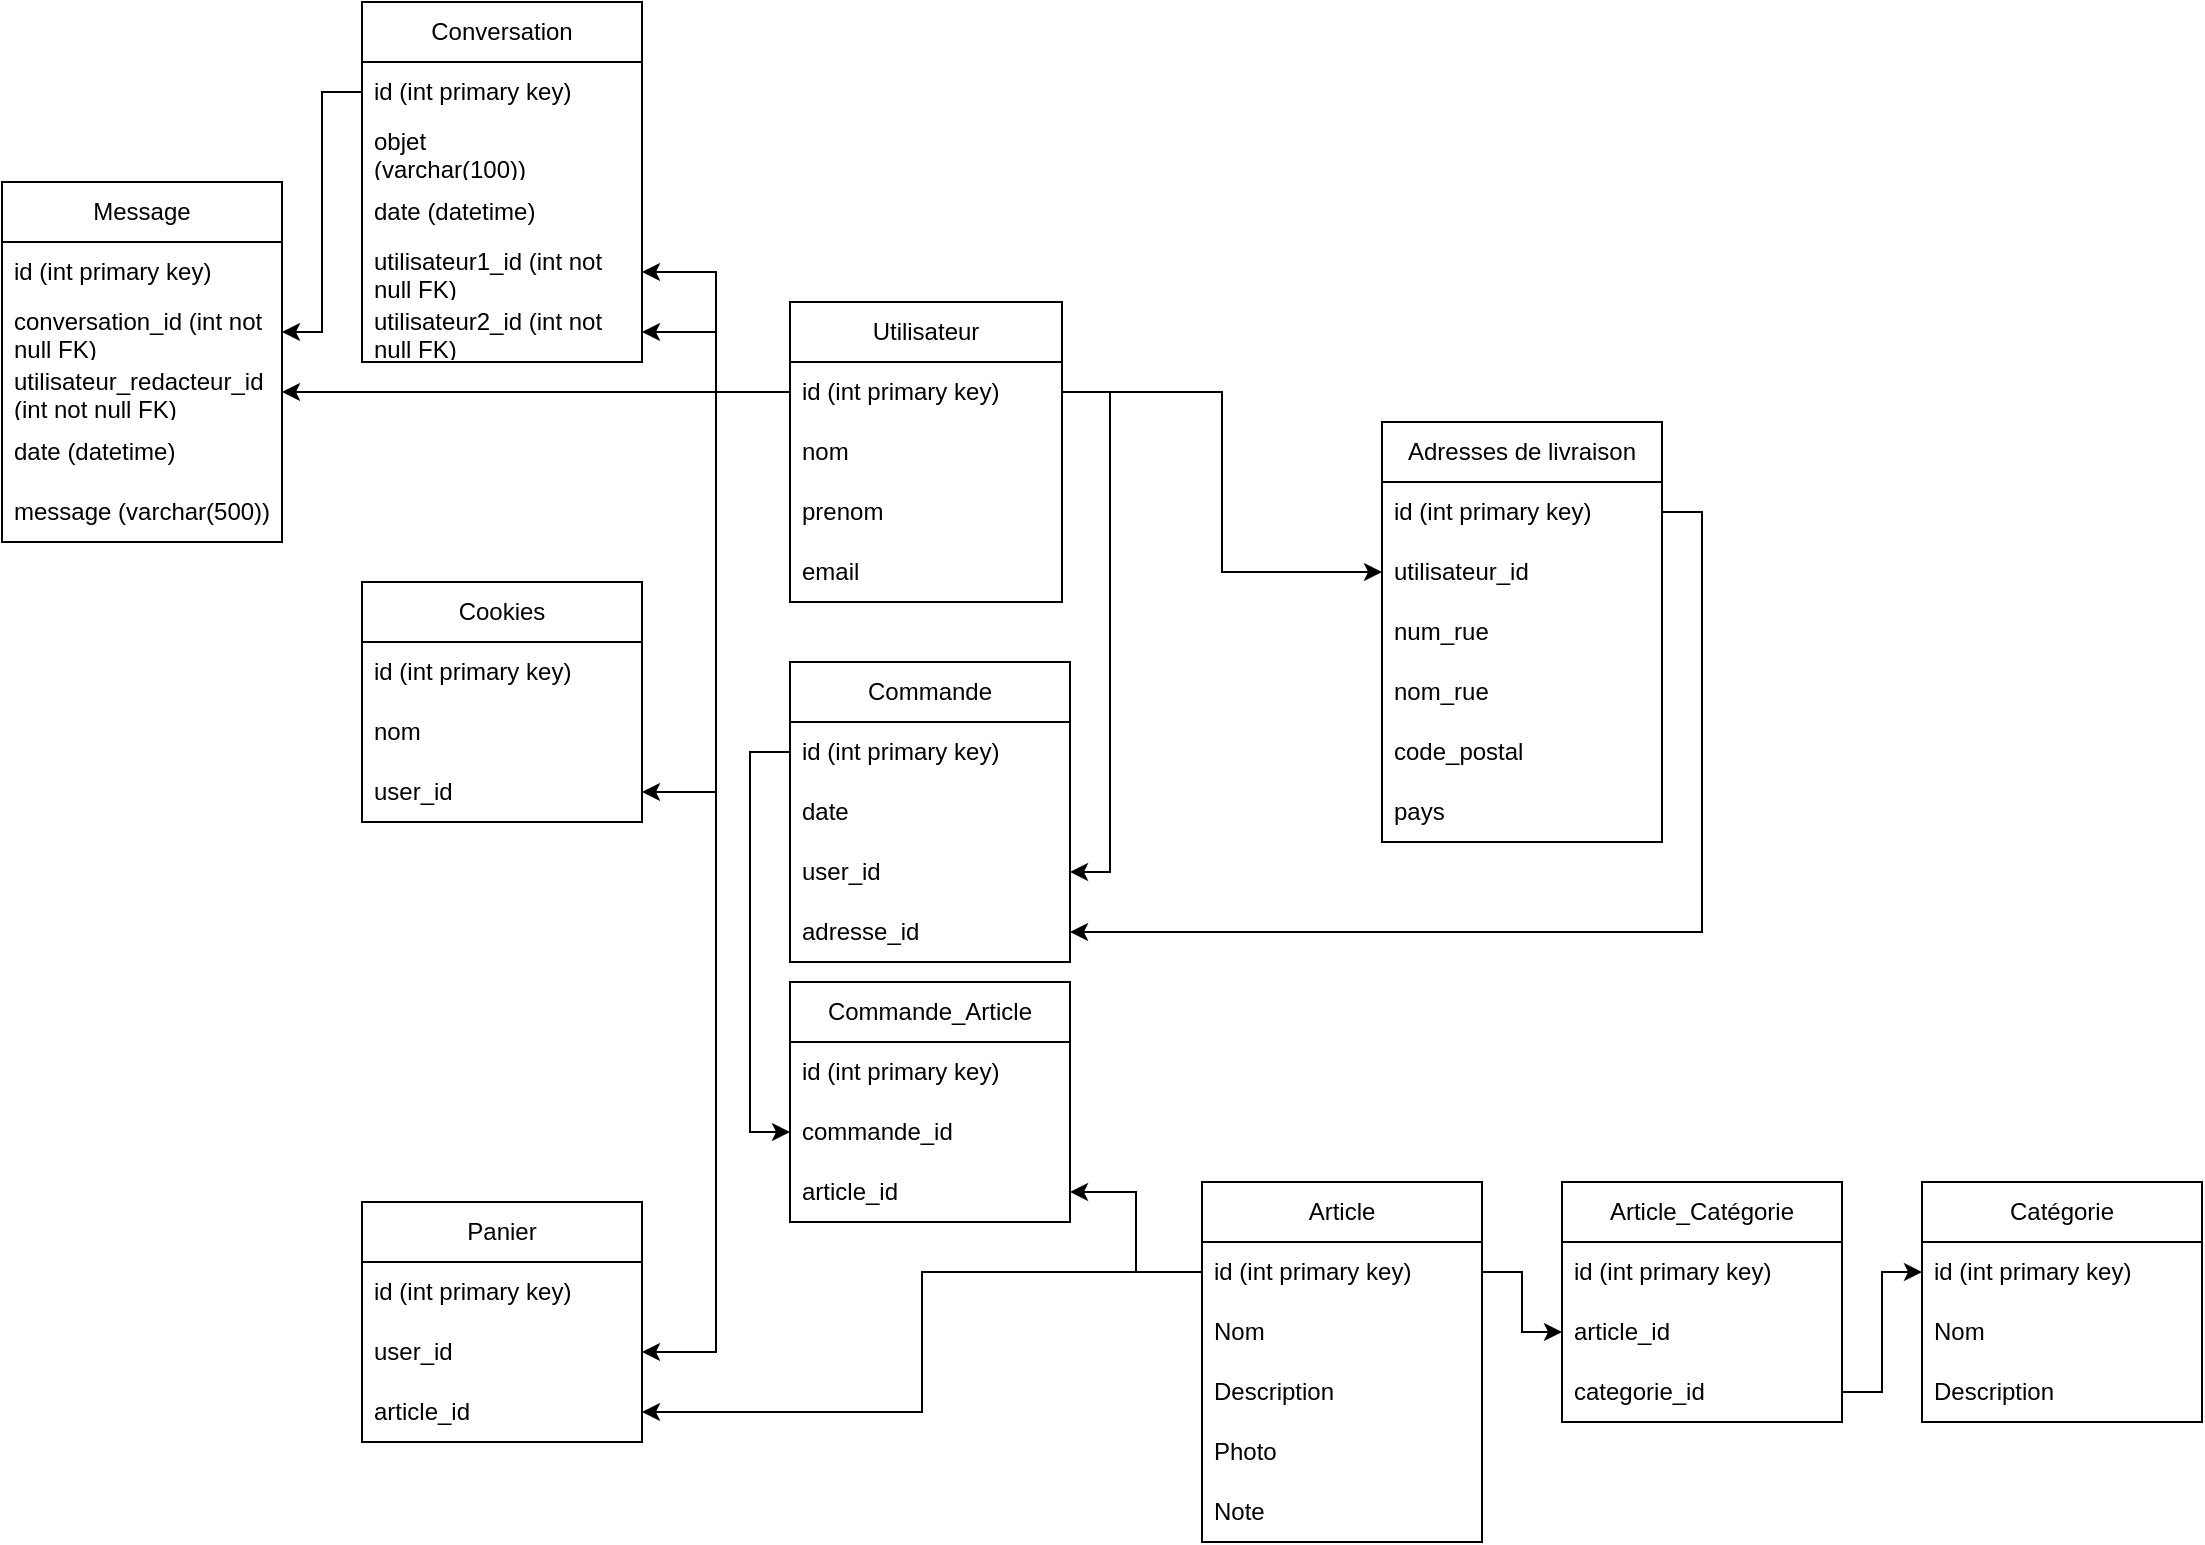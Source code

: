 <mxfile version="22.0.2" type="github">
  <diagram name="Page-1" id="z565XoOsRGs23N-wSNXA">
    <mxGraphModel dx="1290" dy="1735" grid="1" gridSize="10" guides="1" tooltips="1" connect="1" arrows="1" fold="1" page="1" pageScale="1" pageWidth="827" pageHeight="1169" math="0" shadow="0">
      <root>
        <mxCell id="0" />
        <mxCell id="1" parent="0" />
        <mxCell id="6xA1WhXbMG07ML_XO_Ch-1" value="Utilisateur" style="swimlane;fontStyle=0;childLayout=stackLayout;horizontal=1;startSize=30;horizontalStack=0;resizeParent=1;resizeParentMax=0;resizeLast=0;collapsible=1;marginBottom=0;whiteSpace=wrap;html=1;" parent="1" vertex="1">
          <mxGeometry x="414" y="10" width="136" height="150" as="geometry" />
        </mxCell>
        <mxCell id="6xA1WhXbMG07ML_XO_Ch-2" value="id (int primary key)" style="text;strokeColor=none;fillColor=none;align=left;verticalAlign=middle;spacingLeft=4;spacingRight=4;overflow=hidden;points=[[0,0.5],[1,0.5]];portConstraint=eastwest;rotatable=0;whiteSpace=wrap;html=1;" parent="6xA1WhXbMG07ML_XO_Ch-1" vertex="1">
          <mxGeometry y="30" width="136" height="30" as="geometry" />
        </mxCell>
        <mxCell id="6xA1WhXbMG07ML_XO_Ch-3" value="nom" style="text;strokeColor=none;fillColor=none;align=left;verticalAlign=middle;spacingLeft=4;spacingRight=4;overflow=hidden;points=[[0,0.5],[1,0.5]];portConstraint=eastwest;rotatable=0;whiteSpace=wrap;html=1;" parent="6xA1WhXbMG07ML_XO_Ch-1" vertex="1">
          <mxGeometry y="60" width="136" height="30" as="geometry" />
        </mxCell>
        <mxCell id="6xA1WhXbMG07ML_XO_Ch-4" value="prenom" style="text;strokeColor=none;fillColor=none;align=left;verticalAlign=middle;spacingLeft=4;spacingRight=4;overflow=hidden;points=[[0,0.5],[1,0.5]];portConstraint=eastwest;rotatable=0;whiteSpace=wrap;html=1;" parent="6xA1WhXbMG07ML_XO_Ch-1" vertex="1">
          <mxGeometry y="90" width="136" height="30" as="geometry" />
        </mxCell>
        <mxCell id="ezZKaqotPAbXYqLlbDX--8" value="email" style="text;strokeColor=none;fillColor=none;align=left;verticalAlign=middle;spacingLeft=4;spacingRight=4;overflow=hidden;points=[[0,0.5],[1,0.5]];portConstraint=eastwest;rotatable=0;whiteSpace=wrap;html=1;" vertex="1" parent="6xA1WhXbMG07ML_XO_Ch-1">
          <mxGeometry y="120" width="136" height="30" as="geometry" />
        </mxCell>
        <mxCell id="6xA1WhXbMG07ML_XO_Ch-5" value="Article" style="swimlane;fontStyle=0;childLayout=stackLayout;horizontal=1;startSize=30;horizontalStack=0;resizeParent=1;resizeParentMax=0;resizeLast=0;collapsible=1;marginBottom=0;whiteSpace=wrap;html=1;" parent="1" vertex="1">
          <mxGeometry x="620" y="450" width="140" height="180" as="geometry" />
        </mxCell>
        <mxCell id="6xA1WhXbMG07ML_XO_Ch-6" value="id (int primary key)" style="text;strokeColor=none;fillColor=none;align=left;verticalAlign=middle;spacingLeft=4;spacingRight=4;overflow=hidden;points=[[0,0.5],[1,0.5]];portConstraint=eastwest;rotatable=0;whiteSpace=wrap;html=1;" parent="6xA1WhXbMG07ML_XO_Ch-5" vertex="1">
          <mxGeometry y="30" width="140" height="30" as="geometry" />
        </mxCell>
        <mxCell id="6xA1WhXbMG07ML_XO_Ch-7" value="Nom" style="text;strokeColor=none;fillColor=none;align=left;verticalAlign=middle;spacingLeft=4;spacingRight=4;overflow=hidden;points=[[0,0.5],[1,0.5]];portConstraint=eastwest;rotatable=0;whiteSpace=wrap;html=1;" parent="6xA1WhXbMG07ML_XO_Ch-5" vertex="1">
          <mxGeometry y="60" width="140" height="30" as="geometry" />
        </mxCell>
        <mxCell id="6xA1WhXbMG07ML_XO_Ch-8" value="Description" style="text;strokeColor=none;fillColor=none;align=left;verticalAlign=middle;spacingLeft=4;spacingRight=4;overflow=hidden;points=[[0,0.5],[1,0.5]];portConstraint=eastwest;rotatable=0;whiteSpace=wrap;html=1;" parent="6xA1WhXbMG07ML_XO_Ch-5" vertex="1">
          <mxGeometry y="90" width="140" height="30" as="geometry" />
        </mxCell>
        <mxCell id="TzPLU_RaevZrli4helZG-12" value="Photo" style="text;strokeColor=none;fillColor=none;align=left;verticalAlign=middle;spacingLeft=4;spacingRight=4;overflow=hidden;points=[[0,0.5],[1,0.5]];portConstraint=eastwest;rotatable=0;whiteSpace=wrap;html=1;" parent="6xA1WhXbMG07ML_XO_Ch-5" vertex="1">
          <mxGeometry y="120" width="140" height="30" as="geometry" />
        </mxCell>
        <mxCell id="TzPLU_RaevZrli4helZG-13" value="Note" style="text;strokeColor=none;fillColor=none;align=left;verticalAlign=middle;spacingLeft=4;spacingRight=4;overflow=hidden;points=[[0,0.5],[1,0.5]];portConstraint=eastwest;rotatable=0;whiteSpace=wrap;html=1;" parent="6xA1WhXbMG07ML_XO_Ch-5" vertex="1">
          <mxGeometry y="150" width="140" height="30" as="geometry" />
        </mxCell>
        <mxCell id="6xA1WhXbMG07ML_XO_Ch-17" value="Commande" style="swimlane;fontStyle=0;childLayout=stackLayout;horizontal=1;startSize=30;horizontalStack=0;resizeParent=1;resizeParentMax=0;resizeLast=0;collapsible=1;marginBottom=0;whiteSpace=wrap;html=1;" parent="1" vertex="1">
          <mxGeometry x="414" y="190" width="140" height="150" as="geometry" />
        </mxCell>
        <mxCell id="6xA1WhXbMG07ML_XO_Ch-18" value="id (int primary key)" style="text;strokeColor=none;fillColor=none;align=left;verticalAlign=middle;spacingLeft=4;spacingRight=4;overflow=hidden;points=[[0,0.5],[1,0.5]];portConstraint=eastwest;rotatable=0;whiteSpace=wrap;html=1;" parent="6xA1WhXbMG07ML_XO_Ch-17" vertex="1">
          <mxGeometry y="30" width="140" height="30" as="geometry" />
        </mxCell>
        <mxCell id="ezZKaqotPAbXYqLlbDX--18" value="date" style="text;strokeColor=none;fillColor=none;align=left;verticalAlign=middle;spacingLeft=4;spacingRight=4;overflow=hidden;points=[[0,0.5],[1,0.5]];portConstraint=eastwest;rotatable=0;whiteSpace=wrap;html=1;" vertex="1" parent="6xA1WhXbMG07ML_XO_Ch-17">
          <mxGeometry y="60" width="140" height="30" as="geometry" />
        </mxCell>
        <mxCell id="ezZKaqotPAbXYqLlbDX--19" value="user_id" style="text;strokeColor=none;fillColor=none;align=left;verticalAlign=middle;spacingLeft=4;spacingRight=4;overflow=hidden;points=[[0,0.5],[1,0.5]];portConstraint=eastwest;rotatable=0;whiteSpace=wrap;html=1;" vertex="1" parent="6xA1WhXbMG07ML_XO_Ch-17">
          <mxGeometry y="90" width="140" height="30" as="geometry" />
        </mxCell>
        <mxCell id="ezZKaqotPAbXYqLlbDX--29" value="adresse_id&lt;br&gt;" style="text;strokeColor=none;fillColor=none;align=left;verticalAlign=middle;spacingLeft=4;spacingRight=4;overflow=hidden;points=[[0,0.5],[1,0.5]];portConstraint=eastwest;rotatable=0;whiteSpace=wrap;html=1;" vertex="1" parent="6xA1WhXbMG07ML_XO_Ch-17">
          <mxGeometry y="120" width="140" height="30" as="geometry" />
        </mxCell>
        <mxCell id="6xA1WhXbMG07ML_XO_Ch-21" value="Catégorie" style="swimlane;fontStyle=0;childLayout=stackLayout;horizontal=1;startSize=30;horizontalStack=0;resizeParent=1;resizeParentMax=0;resizeLast=0;collapsible=1;marginBottom=0;whiteSpace=wrap;html=1;" parent="1" vertex="1">
          <mxGeometry x="980" y="450" width="140" height="120" as="geometry" />
        </mxCell>
        <mxCell id="6xA1WhXbMG07ML_XO_Ch-22" value="id (int primary key)" style="text;strokeColor=none;fillColor=none;align=left;verticalAlign=middle;spacingLeft=4;spacingRight=4;overflow=hidden;points=[[0,0.5],[1,0.5]];portConstraint=eastwest;rotatable=0;whiteSpace=wrap;html=1;" parent="6xA1WhXbMG07ML_XO_Ch-21" vertex="1">
          <mxGeometry y="30" width="140" height="30" as="geometry" />
        </mxCell>
        <mxCell id="6xA1WhXbMG07ML_XO_Ch-23" value="Nom" style="text;strokeColor=none;fillColor=none;align=left;verticalAlign=middle;spacingLeft=4;spacingRight=4;overflow=hidden;points=[[0,0.5],[1,0.5]];portConstraint=eastwest;rotatable=0;whiteSpace=wrap;html=1;" parent="6xA1WhXbMG07ML_XO_Ch-21" vertex="1">
          <mxGeometry y="60" width="140" height="30" as="geometry" />
        </mxCell>
        <mxCell id="6xA1WhXbMG07ML_XO_Ch-24" value="Description" style="text;strokeColor=none;fillColor=none;align=left;verticalAlign=middle;spacingLeft=4;spacingRight=4;overflow=hidden;points=[[0,0.5],[1,0.5]];portConstraint=eastwest;rotatable=0;whiteSpace=wrap;html=1;" parent="6xA1WhXbMG07ML_XO_Ch-21" vertex="1">
          <mxGeometry y="90" width="140" height="30" as="geometry" />
        </mxCell>
        <mxCell id="6xA1WhXbMG07ML_XO_Ch-29" value="Message" style="swimlane;fontStyle=0;childLayout=stackLayout;horizontal=1;startSize=30;horizontalStack=0;resizeParent=1;resizeParentMax=0;resizeLast=0;collapsible=1;marginBottom=0;whiteSpace=wrap;html=1;" parent="1" vertex="1">
          <mxGeometry x="20" y="-50" width="140" height="180" as="geometry" />
        </mxCell>
        <mxCell id="6xA1WhXbMG07ML_XO_Ch-30" value="id (int primary key)" style="text;strokeColor=none;fillColor=none;align=left;verticalAlign=middle;spacingLeft=4;spacingRight=4;overflow=hidden;points=[[0,0.5],[1,0.5]];portConstraint=eastwest;rotatable=0;whiteSpace=wrap;html=1;" parent="6xA1WhXbMG07ML_XO_Ch-29" vertex="1">
          <mxGeometry y="30" width="140" height="30" as="geometry" />
        </mxCell>
        <mxCell id="ezZKaqotPAbXYqLlbDX--49" value="conversation_id (int not null FK)" style="text;strokeColor=none;fillColor=none;align=left;verticalAlign=middle;spacingLeft=4;spacingRight=4;overflow=hidden;points=[[0,0.5],[1,0.5]];portConstraint=eastwest;rotatable=0;whiteSpace=wrap;html=1;" vertex="1" parent="6xA1WhXbMG07ML_XO_Ch-29">
          <mxGeometry y="60" width="140" height="30" as="geometry" />
        </mxCell>
        <mxCell id="ezZKaqotPAbXYqLlbDX--55" value="utilisateur_redacteur_id (int not null FK)" style="text;strokeColor=none;fillColor=none;align=left;verticalAlign=middle;spacingLeft=4;spacingRight=4;overflow=hidden;points=[[0,0.5],[1,0.5]];portConstraint=eastwest;rotatable=0;whiteSpace=wrap;html=1;" vertex="1" parent="6xA1WhXbMG07ML_XO_Ch-29">
          <mxGeometry y="90" width="140" height="30" as="geometry" />
        </mxCell>
        <mxCell id="ezZKaqotPAbXYqLlbDX--48" value="date (datetime)" style="text;strokeColor=none;fillColor=none;align=left;verticalAlign=middle;spacingLeft=4;spacingRight=4;overflow=hidden;points=[[0,0.5],[1,0.5]];portConstraint=eastwest;rotatable=0;whiteSpace=wrap;html=1;" vertex="1" parent="6xA1WhXbMG07ML_XO_Ch-29">
          <mxGeometry y="120" width="140" height="30" as="geometry" />
        </mxCell>
        <mxCell id="6xA1WhXbMG07ML_XO_Ch-31" value="message (varchar(500))" style="text;strokeColor=none;fillColor=none;align=left;verticalAlign=middle;spacingLeft=4;spacingRight=4;overflow=hidden;points=[[0,0.5],[1,0.5]];portConstraint=eastwest;rotatable=0;whiteSpace=wrap;html=1;" parent="6xA1WhXbMG07ML_XO_Ch-29" vertex="1">
          <mxGeometry y="150" width="140" height="30" as="geometry" />
        </mxCell>
        <mxCell id="6xA1WhXbMG07ML_XO_Ch-33" value="Adresses de livraison" style="swimlane;fontStyle=0;childLayout=stackLayout;horizontal=1;startSize=30;horizontalStack=0;resizeParent=1;resizeParentMax=0;resizeLast=0;collapsible=1;marginBottom=0;whiteSpace=wrap;html=1;" parent="1" vertex="1">
          <mxGeometry x="710" y="70" width="140" height="210" as="geometry" />
        </mxCell>
        <mxCell id="6xA1WhXbMG07ML_XO_Ch-34" value="id (int primary key)" style="text;strokeColor=none;fillColor=none;align=left;verticalAlign=middle;spacingLeft=4;spacingRight=4;overflow=hidden;points=[[0,0.5],[1,0.5]];portConstraint=eastwest;rotatable=0;whiteSpace=wrap;html=1;" parent="6xA1WhXbMG07ML_XO_Ch-33" vertex="1">
          <mxGeometry y="30" width="140" height="30" as="geometry" />
        </mxCell>
        <mxCell id="6xA1WhXbMG07ML_XO_Ch-35" value="utilisateur_id" style="text;strokeColor=none;fillColor=none;align=left;verticalAlign=middle;spacingLeft=4;spacingRight=4;overflow=hidden;points=[[0,0.5],[1,0.5]];portConstraint=eastwest;rotatable=0;whiteSpace=wrap;html=1;" parent="6xA1WhXbMG07ML_XO_Ch-33" vertex="1">
          <mxGeometry y="60" width="140" height="30" as="geometry" />
        </mxCell>
        <mxCell id="6xA1WhXbMG07ML_XO_Ch-36" value="num_rue" style="text;strokeColor=none;fillColor=none;align=left;verticalAlign=middle;spacingLeft=4;spacingRight=4;overflow=hidden;points=[[0,0.5],[1,0.5]];portConstraint=eastwest;rotatable=0;whiteSpace=wrap;html=1;" parent="6xA1WhXbMG07ML_XO_Ch-33" vertex="1">
          <mxGeometry y="90" width="140" height="30" as="geometry" />
        </mxCell>
        <mxCell id="ezZKaqotPAbXYqLlbDX--30" value="nom_rue" style="text;strokeColor=none;fillColor=none;align=left;verticalAlign=middle;spacingLeft=4;spacingRight=4;overflow=hidden;points=[[0,0.5],[1,0.5]];portConstraint=eastwest;rotatable=0;whiteSpace=wrap;html=1;" vertex="1" parent="6xA1WhXbMG07ML_XO_Ch-33">
          <mxGeometry y="120" width="140" height="30" as="geometry" />
        </mxCell>
        <mxCell id="ezZKaqotPAbXYqLlbDX--31" value="code_postal" style="text;strokeColor=none;fillColor=none;align=left;verticalAlign=middle;spacingLeft=4;spacingRight=4;overflow=hidden;points=[[0,0.5],[1,0.5]];portConstraint=eastwest;rotatable=0;whiteSpace=wrap;html=1;" vertex="1" parent="6xA1WhXbMG07ML_XO_Ch-33">
          <mxGeometry y="150" width="140" height="30" as="geometry" />
        </mxCell>
        <mxCell id="ezZKaqotPAbXYqLlbDX--32" value="pays" style="text;strokeColor=none;fillColor=none;align=left;verticalAlign=middle;spacingLeft=4;spacingRight=4;overflow=hidden;points=[[0,0.5],[1,0.5]];portConstraint=eastwest;rotatable=0;whiteSpace=wrap;html=1;" vertex="1" parent="6xA1WhXbMG07ML_XO_Ch-33">
          <mxGeometry y="180" width="140" height="30" as="geometry" />
        </mxCell>
        <mxCell id="6xA1WhXbMG07ML_XO_Ch-37" value="Cookies" style="swimlane;fontStyle=0;childLayout=stackLayout;horizontal=1;startSize=30;horizontalStack=0;resizeParent=1;resizeParentMax=0;resizeLast=0;collapsible=1;marginBottom=0;whiteSpace=wrap;html=1;" parent="1" vertex="1">
          <mxGeometry x="200" y="150" width="140" height="120" as="geometry" />
        </mxCell>
        <mxCell id="6xA1WhXbMG07ML_XO_Ch-38" value="id (int primary key)" style="text;strokeColor=none;fillColor=none;align=left;verticalAlign=middle;spacingLeft=4;spacingRight=4;overflow=hidden;points=[[0,0.5],[1,0.5]];portConstraint=eastwest;rotatable=0;whiteSpace=wrap;html=1;" parent="6xA1WhXbMG07ML_XO_Ch-37" vertex="1">
          <mxGeometry y="30" width="140" height="30" as="geometry" />
        </mxCell>
        <mxCell id="ezZKaqotPAbXYqLlbDX--44" value="nom" style="text;strokeColor=none;fillColor=none;align=left;verticalAlign=middle;spacingLeft=4;spacingRight=4;overflow=hidden;points=[[0,0.5],[1,0.5]];portConstraint=eastwest;rotatable=0;whiteSpace=wrap;html=1;" vertex="1" parent="6xA1WhXbMG07ML_XO_Ch-37">
          <mxGeometry y="60" width="140" height="30" as="geometry" />
        </mxCell>
        <mxCell id="6xA1WhXbMG07ML_XO_Ch-40" value="user_id" style="text;strokeColor=none;fillColor=none;align=left;verticalAlign=middle;spacingLeft=4;spacingRight=4;overflow=hidden;points=[[0,0.5],[1,0.5]];portConstraint=eastwest;rotatable=0;whiteSpace=wrap;html=1;" parent="6xA1WhXbMG07ML_XO_Ch-37" vertex="1">
          <mxGeometry y="90" width="140" height="30" as="geometry" />
        </mxCell>
        <mxCell id="TzPLU_RaevZrli4helZG-5" value="Article_Catégorie" style="swimlane;fontStyle=0;childLayout=stackLayout;horizontal=1;startSize=30;horizontalStack=0;resizeParent=1;resizeParentMax=0;resizeLast=0;collapsible=1;marginBottom=0;whiteSpace=wrap;html=1;" parent="1" vertex="1">
          <mxGeometry x="800" y="450" width="140" height="120" as="geometry" />
        </mxCell>
        <mxCell id="TzPLU_RaevZrli4helZG-6" value="id (int primary key)" style="text;strokeColor=none;fillColor=none;align=left;verticalAlign=middle;spacingLeft=4;spacingRight=4;overflow=hidden;points=[[0,0.5],[1,0.5]];portConstraint=eastwest;rotatable=0;whiteSpace=wrap;html=1;" parent="TzPLU_RaevZrli4helZG-5" vertex="1">
          <mxGeometry y="30" width="140" height="30" as="geometry" />
        </mxCell>
        <mxCell id="TzPLU_RaevZrli4helZG-7" value="article_id" style="text;strokeColor=none;fillColor=none;align=left;verticalAlign=middle;spacingLeft=4;spacingRight=4;overflow=hidden;points=[[0,0.5],[1,0.5]];portConstraint=eastwest;rotatable=0;whiteSpace=wrap;html=1;" parent="TzPLU_RaevZrli4helZG-5" vertex="1">
          <mxGeometry y="60" width="140" height="30" as="geometry" />
        </mxCell>
        <mxCell id="TzPLU_RaevZrli4helZG-8" value="categorie_id" style="text;strokeColor=none;fillColor=none;align=left;verticalAlign=middle;spacingLeft=4;spacingRight=4;overflow=hidden;points=[[0,0.5],[1,0.5]];portConstraint=eastwest;rotatable=0;whiteSpace=wrap;html=1;" parent="TzPLU_RaevZrli4helZG-5" vertex="1">
          <mxGeometry y="90" width="140" height="30" as="geometry" />
        </mxCell>
        <mxCell id="ezZKaqotPAbXYqLlbDX--9" style="edgeStyle=orthogonalEdgeStyle;rounded=0;orthogonalLoop=1;jettySize=auto;html=1;exitX=1;exitY=0.5;exitDx=0;exitDy=0;entryX=0;entryY=0.5;entryDx=0;entryDy=0;" edge="1" parent="1" source="6xA1WhXbMG07ML_XO_Ch-6" target="TzPLU_RaevZrli4helZG-7">
          <mxGeometry relative="1" as="geometry" />
        </mxCell>
        <mxCell id="ezZKaqotPAbXYqLlbDX--10" style="edgeStyle=orthogonalEdgeStyle;rounded=0;orthogonalLoop=1;jettySize=auto;html=1;exitX=1;exitY=0.5;exitDx=0;exitDy=0;entryX=0;entryY=0.5;entryDx=0;entryDy=0;" edge="1" parent="1" source="TzPLU_RaevZrli4helZG-8" target="6xA1WhXbMG07ML_XO_Ch-22">
          <mxGeometry relative="1" as="geometry" />
        </mxCell>
        <mxCell id="ezZKaqotPAbXYqLlbDX--20" value="Commande_Article" style="swimlane;fontStyle=0;childLayout=stackLayout;horizontal=1;startSize=30;horizontalStack=0;resizeParent=1;resizeParentMax=0;resizeLast=0;collapsible=1;marginBottom=0;whiteSpace=wrap;html=1;" vertex="1" parent="1">
          <mxGeometry x="414" y="350" width="140" height="120" as="geometry" />
        </mxCell>
        <mxCell id="ezZKaqotPAbXYqLlbDX--21" value="id (int primary key)" style="text;strokeColor=none;fillColor=none;align=left;verticalAlign=middle;spacingLeft=4;spacingRight=4;overflow=hidden;points=[[0,0.5],[1,0.5]];portConstraint=eastwest;rotatable=0;whiteSpace=wrap;html=1;" vertex="1" parent="ezZKaqotPAbXYqLlbDX--20">
          <mxGeometry y="30" width="140" height="30" as="geometry" />
        </mxCell>
        <mxCell id="ezZKaqotPAbXYqLlbDX--23" value="commande_id" style="text;strokeColor=none;fillColor=none;align=left;verticalAlign=middle;spacingLeft=4;spacingRight=4;overflow=hidden;points=[[0,0.5],[1,0.5]];portConstraint=eastwest;rotatable=0;whiteSpace=wrap;html=1;" vertex="1" parent="ezZKaqotPAbXYqLlbDX--20">
          <mxGeometry y="60" width="140" height="30" as="geometry" />
        </mxCell>
        <mxCell id="ezZKaqotPAbXYqLlbDX--24" value="article_id" style="text;strokeColor=none;fillColor=none;align=left;verticalAlign=middle;spacingLeft=4;spacingRight=4;overflow=hidden;points=[[0,0.5],[1,0.5]];portConstraint=eastwest;rotatable=0;whiteSpace=wrap;html=1;" vertex="1" parent="ezZKaqotPAbXYqLlbDX--20">
          <mxGeometry y="90" width="140" height="30" as="geometry" />
        </mxCell>
        <mxCell id="ezZKaqotPAbXYqLlbDX--25" style="edgeStyle=orthogonalEdgeStyle;rounded=0;orthogonalLoop=1;jettySize=auto;html=1;exitX=0;exitY=0.5;exitDx=0;exitDy=0;entryX=1;entryY=0.5;entryDx=0;entryDy=0;" edge="1" parent="1" source="6xA1WhXbMG07ML_XO_Ch-6" target="ezZKaqotPAbXYqLlbDX--24">
          <mxGeometry relative="1" as="geometry" />
        </mxCell>
        <mxCell id="ezZKaqotPAbXYqLlbDX--26" style="edgeStyle=orthogonalEdgeStyle;rounded=0;orthogonalLoop=1;jettySize=auto;html=1;exitX=0;exitY=0.5;exitDx=0;exitDy=0;entryX=0;entryY=0.5;entryDx=0;entryDy=0;" edge="1" parent="1" source="6xA1WhXbMG07ML_XO_Ch-18" target="ezZKaqotPAbXYqLlbDX--23">
          <mxGeometry relative="1" as="geometry" />
        </mxCell>
        <mxCell id="ezZKaqotPAbXYqLlbDX--27" style="edgeStyle=orthogonalEdgeStyle;rounded=0;orthogonalLoop=1;jettySize=auto;html=1;exitX=1;exitY=0.5;exitDx=0;exitDy=0;entryX=1;entryY=0.5;entryDx=0;entryDy=0;" edge="1" parent="1" source="6xA1WhXbMG07ML_XO_Ch-2" target="ezZKaqotPAbXYqLlbDX--19">
          <mxGeometry relative="1" as="geometry" />
        </mxCell>
        <mxCell id="ezZKaqotPAbXYqLlbDX--28" style="edgeStyle=orthogonalEdgeStyle;rounded=0;orthogonalLoop=1;jettySize=auto;html=1;exitX=1;exitY=0.5;exitDx=0;exitDy=0;entryX=0;entryY=0.5;entryDx=0;entryDy=0;" edge="1" parent="1" source="6xA1WhXbMG07ML_XO_Ch-2" target="6xA1WhXbMG07ML_XO_Ch-35">
          <mxGeometry relative="1" as="geometry" />
        </mxCell>
        <mxCell id="ezZKaqotPAbXYqLlbDX--34" style="edgeStyle=orthogonalEdgeStyle;rounded=0;orthogonalLoop=1;jettySize=auto;html=1;exitX=1;exitY=0.5;exitDx=0;exitDy=0;entryX=1;entryY=0.5;entryDx=0;entryDy=0;" edge="1" parent="1" source="6xA1WhXbMG07ML_XO_Ch-34" target="ezZKaqotPAbXYqLlbDX--29">
          <mxGeometry relative="1" as="geometry" />
        </mxCell>
        <mxCell id="ezZKaqotPAbXYqLlbDX--35" value="Panier" style="swimlane;fontStyle=0;childLayout=stackLayout;horizontal=1;startSize=30;horizontalStack=0;resizeParent=1;resizeParentMax=0;resizeLast=0;collapsible=1;marginBottom=0;whiteSpace=wrap;html=1;" vertex="1" parent="1">
          <mxGeometry x="200" y="460" width="140" height="120" as="geometry" />
        </mxCell>
        <mxCell id="ezZKaqotPAbXYqLlbDX--36" value="id (int primary key)" style="text;strokeColor=none;fillColor=none;align=left;verticalAlign=middle;spacingLeft=4;spacingRight=4;overflow=hidden;points=[[0,0.5],[1,0.5]];portConstraint=eastwest;rotatable=0;whiteSpace=wrap;html=1;" vertex="1" parent="ezZKaqotPAbXYqLlbDX--35">
          <mxGeometry y="30" width="140" height="30" as="geometry" />
        </mxCell>
        <mxCell id="ezZKaqotPAbXYqLlbDX--38" value="user_id" style="text;strokeColor=none;fillColor=none;align=left;verticalAlign=middle;spacingLeft=4;spacingRight=4;overflow=hidden;points=[[0,0.5],[1,0.5]];portConstraint=eastwest;rotatable=0;whiteSpace=wrap;html=1;" vertex="1" parent="ezZKaqotPAbXYqLlbDX--35">
          <mxGeometry y="60" width="140" height="30" as="geometry" />
        </mxCell>
        <mxCell id="ezZKaqotPAbXYqLlbDX--41" value="article_id&lt;br&gt;" style="text;strokeColor=none;fillColor=none;align=left;verticalAlign=middle;spacingLeft=4;spacingRight=4;overflow=hidden;points=[[0,0.5],[1,0.5]];portConstraint=eastwest;rotatable=0;whiteSpace=wrap;html=1;" vertex="1" parent="ezZKaqotPAbXYqLlbDX--35">
          <mxGeometry y="90" width="140" height="30" as="geometry" />
        </mxCell>
        <mxCell id="ezZKaqotPAbXYqLlbDX--40" style="edgeStyle=orthogonalEdgeStyle;rounded=0;orthogonalLoop=1;jettySize=auto;html=1;exitX=0;exitY=0.5;exitDx=0;exitDy=0;" edge="1" parent="1" source="6xA1WhXbMG07ML_XO_Ch-2" target="ezZKaqotPAbXYqLlbDX--38">
          <mxGeometry relative="1" as="geometry" />
        </mxCell>
        <mxCell id="ezZKaqotPAbXYqLlbDX--42" style="edgeStyle=orthogonalEdgeStyle;rounded=0;orthogonalLoop=1;jettySize=auto;html=1;exitX=0;exitY=0.5;exitDx=0;exitDy=0;entryX=1;entryY=0.5;entryDx=0;entryDy=0;" edge="1" parent="1" source="6xA1WhXbMG07ML_XO_Ch-6" target="ezZKaqotPAbXYqLlbDX--41">
          <mxGeometry relative="1" as="geometry" />
        </mxCell>
        <mxCell id="ezZKaqotPAbXYqLlbDX--43" style="edgeStyle=orthogonalEdgeStyle;rounded=0;orthogonalLoop=1;jettySize=auto;html=1;exitX=0;exitY=0.5;exitDx=0;exitDy=0;entryX=1;entryY=0.5;entryDx=0;entryDy=0;" edge="1" parent="1" source="6xA1WhXbMG07ML_XO_Ch-2" target="6xA1WhXbMG07ML_XO_Ch-40">
          <mxGeometry relative="1" as="geometry" />
        </mxCell>
        <mxCell id="ezZKaqotPAbXYqLlbDX--45" value="Conversation" style="swimlane;fontStyle=0;childLayout=stackLayout;horizontal=1;startSize=30;horizontalStack=0;resizeParent=1;resizeParentMax=0;resizeLast=0;collapsible=1;marginBottom=0;whiteSpace=wrap;html=1;" vertex="1" parent="1">
          <mxGeometry x="200" y="-140" width="140" height="180" as="geometry" />
        </mxCell>
        <mxCell id="ezZKaqotPAbXYqLlbDX--46" value="id (int primary key)" style="text;strokeColor=none;fillColor=none;align=left;verticalAlign=middle;spacingLeft=4;spacingRight=4;overflow=hidden;points=[[0,0.5],[1,0.5]];portConstraint=eastwest;rotatable=0;whiteSpace=wrap;html=1;" vertex="1" parent="ezZKaqotPAbXYqLlbDX--45">
          <mxGeometry y="30" width="140" height="30" as="geometry" />
        </mxCell>
        <mxCell id="ezZKaqotPAbXYqLlbDX--62" value="objet&lt;br&gt;(varchar(100))" style="text;strokeColor=none;fillColor=none;align=left;verticalAlign=middle;spacingLeft=4;spacingRight=4;overflow=hidden;points=[[0,0.5],[1,0.5]];portConstraint=eastwest;rotatable=0;whiteSpace=wrap;html=1;" vertex="1" parent="ezZKaqotPAbXYqLlbDX--45">
          <mxGeometry y="60" width="140" height="30" as="geometry" />
        </mxCell>
        <mxCell id="ezZKaqotPAbXYqLlbDX--63" value="date (datetime)" style="text;strokeColor=none;fillColor=none;align=left;verticalAlign=middle;spacingLeft=4;spacingRight=4;overflow=hidden;points=[[0,0.5],[1,0.5]];portConstraint=eastwest;rotatable=0;whiteSpace=wrap;html=1;" vertex="1" parent="ezZKaqotPAbXYqLlbDX--45">
          <mxGeometry y="90" width="140" height="30" as="geometry" />
        </mxCell>
        <mxCell id="ezZKaqotPAbXYqLlbDX--57" value="utilisateur1_id (int not null FK)" style="text;strokeColor=none;fillColor=none;align=left;verticalAlign=middle;spacingLeft=4;spacingRight=4;overflow=hidden;points=[[0,0.5],[1,0.5]];portConstraint=eastwest;rotatable=0;whiteSpace=wrap;html=1;" vertex="1" parent="ezZKaqotPAbXYqLlbDX--45">
          <mxGeometry y="120" width="140" height="30" as="geometry" />
        </mxCell>
        <mxCell id="ezZKaqotPAbXYqLlbDX--58" value="utilisateur2_id (int not null FK)" style="text;strokeColor=none;fillColor=none;align=left;verticalAlign=middle;spacingLeft=4;spacingRight=4;overflow=hidden;points=[[0,0.5],[1,0.5]];portConstraint=eastwest;rotatable=0;whiteSpace=wrap;html=1;" vertex="1" parent="ezZKaqotPAbXYqLlbDX--45">
          <mxGeometry y="150" width="140" height="30" as="geometry" />
        </mxCell>
        <mxCell id="ezZKaqotPAbXYqLlbDX--56" style="edgeStyle=orthogonalEdgeStyle;rounded=0;orthogonalLoop=1;jettySize=auto;html=1;exitX=0;exitY=0.5;exitDx=0;exitDy=0;" edge="1" parent="1" source="ezZKaqotPAbXYqLlbDX--46" target="ezZKaqotPAbXYqLlbDX--49">
          <mxGeometry relative="1" as="geometry" />
        </mxCell>
        <mxCell id="ezZKaqotPAbXYqLlbDX--59" style="edgeStyle=orthogonalEdgeStyle;rounded=0;orthogonalLoop=1;jettySize=auto;html=1;exitX=0;exitY=0.5;exitDx=0;exitDy=0;entryX=1;entryY=0.5;entryDx=0;entryDy=0;" edge="1" parent="1" source="6xA1WhXbMG07ML_XO_Ch-2" target="ezZKaqotPAbXYqLlbDX--57">
          <mxGeometry relative="1" as="geometry" />
        </mxCell>
        <mxCell id="ezZKaqotPAbXYqLlbDX--60" style="edgeStyle=orthogonalEdgeStyle;rounded=0;orthogonalLoop=1;jettySize=auto;html=1;exitX=0;exitY=0.5;exitDx=0;exitDy=0;entryX=1;entryY=0.5;entryDx=0;entryDy=0;" edge="1" parent="1" source="6xA1WhXbMG07ML_XO_Ch-2" target="ezZKaqotPAbXYqLlbDX--58">
          <mxGeometry relative="1" as="geometry" />
        </mxCell>
        <mxCell id="ezZKaqotPAbXYqLlbDX--61" style="edgeStyle=orthogonalEdgeStyle;rounded=0;orthogonalLoop=1;jettySize=auto;html=1;exitX=0;exitY=0.5;exitDx=0;exitDy=0;entryX=1;entryY=0.5;entryDx=0;entryDy=0;" edge="1" parent="1" source="6xA1WhXbMG07ML_XO_Ch-2" target="ezZKaqotPAbXYqLlbDX--55">
          <mxGeometry relative="1" as="geometry" />
        </mxCell>
      </root>
    </mxGraphModel>
  </diagram>
</mxfile>
